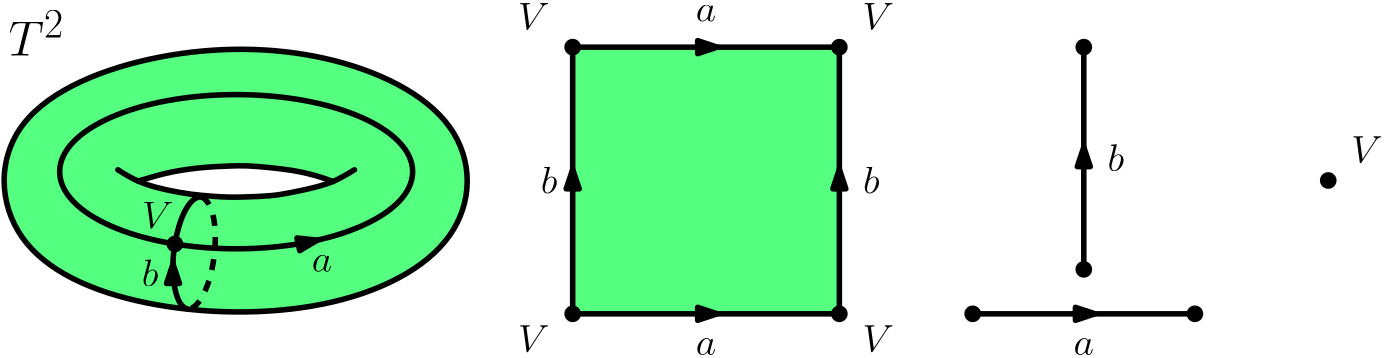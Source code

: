 <?xml version="1.0"?>
<!DOCTYPE ipe SYSTEM "ipe.dtd">
<ipe version="70107" creator="Ipe 7.1.8">
<info created="D:20140725150342" modified="D:20160228122000"/>
<ipestyle name="basic">
<symbol name="arrow/arc(spx)">
<path stroke="sym-stroke" fill="sym-stroke" pen="sym-pen">
0 0 m
-1 0.333 l
-1 -0.333 l
h
</path>
</symbol>
<symbol name="arrow/farc(spx)">
<path stroke="sym-stroke" fill="white" pen="sym-pen">
0 0 m
-1 0.333 l
-1 -0.333 l
h
</path>
</symbol>
<symbol name="mark/circle(sx)" transformations="translations">
<path fill="sym-stroke">
0.6 0 0 0.6 0 0 e
0.4 0 0 0.4 0 0 e
</path>
</symbol>
<symbol name="mark/disk(sx)" transformations="translations">
<path fill="sym-stroke">
0.6 0 0 0.6 0 0 e
</path>
</symbol>
<symbol name="mark/fdisk(sfx)" transformations="translations">
<group>
<path fill="sym-fill">
0.5 0 0 0.5 0 0 e
</path>
<path fill="sym-stroke" fillrule="eofill">
0.6 0 0 0.6 0 0 e
0.4 0 0 0.4 0 0 e
</path>
</group>
</symbol>
<symbol name="mark/box(sx)" transformations="translations">
<path fill="sym-stroke" fillrule="eofill">
-0.6 -0.6 m
0.6 -0.6 l
0.6 0.6 l
-0.6 0.6 l
h
-0.4 -0.4 m
0.4 -0.4 l
0.4 0.4 l
-0.4 0.4 l
h
</path>
</symbol>
<symbol name="mark/square(sx)" transformations="translations">
<path fill="sym-stroke">
-0.6 -0.6 m
0.6 -0.6 l
0.6 0.6 l
-0.6 0.6 l
h
</path>
</symbol>
<symbol name="mark/fsquare(sfx)" transformations="translations">
<group>
<path fill="sym-fill">
-0.5 -0.5 m
0.5 -0.5 l
0.5 0.5 l
-0.5 0.5 l
h
</path>
<path fill="sym-stroke" fillrule="eofill">
-0.6 -0.6 m
0.6 -0.6 l
0.6 0.6 l
-0.6 0.6 l
h
-0.4 -0.4 m
0.4 -0.4 l
0.4 0.4 l
-0.4 0.4 l
h
</path>
</group>
</symbol>
<symbol name="mark/cross(sx)" transformations="translations">
<group>
<path fill="sym-stroke">
-0.43 -0.57 m
0.57 0.43 l
0.43 0.57 l
-0.57 -0.43 l
h
</path>
<path fill="sym-stroke">
-0.43 0.57 m
0.57 -0.43 l
0.43 -0.57 l
-0.57 0.43 l
h
</path>
</group>
</symbol>
<symbol name="arrow/fnormal(spx)">
<path stroke="sym-stroke" fill="white" pen="sym-pen">
0 0 m
-1 0.333 l
-1 -0.333 l
h
</path>
</symbol>
<symbol name="arrow/pointed(spx)">
<path stroke="sym-stroke" fill="sym-stroke" pen="sym-pen">
0 0 m
-1 0.333 l
-0.8 0 l
-1 -0.333 l
h
</path>
</symbol>
<symbol name="arrow/fpointed(spx)">
<path stroke="sym-stroke" fill="white" pen="sym-pen">
0 0 m
-1 0.333 l
-0.8 0 l
-1 -0.333 l
h
</path>
</symbol>
<symbol name="arrow/linear(spx)">
<path stroke="sym-stroke" pen="sym-pen">
-1 0.333 m
0 0 l
-1 -0.333 l
</path>
</symbol>
<symbol name="arrow/fdouble(spx)">
<path stroke="sym-stroke" fill="white" pen="sym-pen">
0 0 m
-1 0.333 l
-1 -0.333 l
h
-1 0 m
-2 0.333 l
-2 -0.333 l
h
</path>
</symbol>
<symbol name="arrow/double(spx)">
<path stroke="sym-stroke" fill="sym-stroke" pen="sym-pen">
0 0 m
-1 0.333 l
-1 -0.333 l
h
-1 0 m
-2 0.333 l
-2 -0.333 l
h
</path>
</symbol>
<pen name="heavier" value="0.8"/>
<pen name="fat" value="1.2"/>
<pen name="ultrafat" value="2"/>
<symbolsize name="large" value="5"/>
<symbolsize name="small" value="2"/>
<symbolsize name="tiny" value="1.1"/>
<arrowsize name="large" value="10"/>
<arrowsize name="small" value="5"/>
<arrowsize name="tiny" value="3"/>
<color name="red" value="1 0 0"/>
<color name="green" value="0 1 0"/>
<color name="blue" value="0 0 1"/>
<color name="yellow" value="1 1 0"/>
<color name="orange" value="1 0.647 0"/>
<color name="gold" value="1 0.843 0"/>
<color name="purple" value="0.627 0.125 0.941"/>
<color name="gray" value="0.745"/>
<color name="brown" value="0.647 0.165 0.165"/>
<color name="navy" value="0 0 0.502"/>
<color name="pink" value="1 0.753 0.796"/>
<color name="seagreen" value="0.18 0.545 0.341"/>
<color name="turquoise" value="0.251 0.878 0.816"/>
<color name="violet" value="0.933 0.51 0.933"/>
<color name="darkblue" value="0 0 0.545"/>
<color name="darkcyan" value="0 0.545 0.545"/>
<color name="darkgray" value="0.663"/>
<color name="darkgreen" value="0 0.392 0"/>
<color name="darkmagenta" value="0.545 0 0.545"/>
<color name="darkorange" value="1 0.549 0"/>
<color name="darkred" value="0.545 0 0"/>
<color name="lightblue" value="0.678 0.847 0.902"/>
<color name="lightcyan" value="0.878 1 1"/>
<color name="lightgray" value="0.827"/>
<color name="lightgreen" value="0.565 0.933 0.565"/>
<color name="lightyellow" value="1 1 0.878"/>
<dashstyle name="dashed" value="[4] 0"/>
<dashstyle name="dotted" value="[1 3] 0"/>
<dashstyle name="dash dotted" value="[4 2 1 2] 0"/>
<dashstyle name="dash dot dotted" value="[4 2 1 2 1 2] 0"/>
<textsize name="large" value="\large"/>
<textsize name="small" value="\small"/>
<textsize name="tiny" value="\tiny"/>
<textsize name="Large" value="\Large"/>
<textsize name="LARGE" value="\LARGE"/>
<textsize name="huge" value="\huge"/>
<textsize name="Huge" value="\Huge"/>
<textsize name="footnote" value="\footnotesize"/>
<textstyle name="center" begin="\begin{center}" end="\end{center}"/>
<textstyle name="itemize" begin="\begin{itemize}" end="\end{itemize}"/>
<textstyle name="item" begin="\begin{itemize}\item{}" end="\end{itemize}"/>
<gridsize name="4 pts" value="4"/>
<gridsize name="8 pts (~3 mm)" value="8"/>
<gridsize name="16 pts (~6 mm)" value="16"/>
<gridsize name="32 pts (~12 mm)" value="32"/>
<gridsize name="10 pts (~3.5 mm)" value="10"/>
<gridsize name="20 pts (~7 mm)" value="20"/>
<gridsize name="14 pts (~5 mm)" value="14"/>
<gridsize name="28 pts (~10 mm)" value="28"/>
<gridsize name="56 pts (~20 mm)" value="56"/>
<anglesize name="90 deg" value="90"/>
<anglesize name="60 deg" value="60"/>
<anglesize name="45 deg" value="45"/>
<anglesize name="30 deg" value="30"/>
<anglesize name="22.5 deg" value="22.5"/>
<tiling name="falling" angle="-60" step="4" width="1"/>
<tiling name="rising" angle="30" step="4" width="1"/>
</ipestyle>
<page>
<layer name="alpha"/>
<view layers="alpha" active="alpha"/>
<path layer="alpha" stroke="black" fill="0.333 1 0.498" pen="ultrafat">
288 288 m
288 192 l
384 192 l
384 288 l
h
</path>
<path matrix="1 0 0 1 0 -16" stroke="black" pen="ultrafat">
432 208 m
512 208 l
</path>
<path stroke="black" pen="ultrafat">
472 208 m
472 288 l
</path>
<use matrix="1 0 0 1 0 -8" name="mark/disk(sx)" pos="560 248" size="large" stroke="black"/>
<path matrix="0.325774 0 0 0.325774 69.8249 102.459" stroke="black" fill="0.333 1 0.498" pen="ultrafat">
210.991 570.629
32.5214 498.147
36.6241 345.662
189.109 275.915
403.136 271.813
559.04 350.448
560.407 491.993
401.084 569.945 u
</path>
<path matrix="0.993789 0 0 0.434166 0.6721 137.484" stroke="black" pen="ultrafat">
63.9312 0 0 63.9312 167.217 243.405 e
</path>
<path stroke="black" pen="ultrafat">
149.615 193.806 m
148.698 193.748
147.101 195.174
146.322 196.317
145.188 199.096
144.374 203.023
144.037 207.741
144.134 211.767
144.395 214.686
145.074 219.025
146.17 223.472
147.482 227.158
148.736 229.733
150.274 231.99
151.769 233.386
153.077 233.998
153.849 234.083
154.281 234.035 s
</path>
<path stroke="black" dash="dashed" pen="ultrafat">
154.28 234.035 m
154.85 233.859
155.558 233.44
157.024 231.682
158.083 229.232
158.741 226.652
159.128 224.093
159.347 221.064
159.349 217.679
159.106 214.06
158.553 210.041
158.057 207.557
157.41 205.008
156.734 202.853
155.631 200.058
154.544 197.934
153.33 196.139
152.554 195.27
152.097 194.853
151.66 194.519
150.988 194.128
150.201 193.863
149.849 193.814 s
</path>
<text matrix="0.723902 0 0 0.723902 9.9444 -71.5643" pos="103.571 492.505" stroke="black" type="label" width="27.57" height="22.314" depth="0" valign="baseline" size="Huge">$T^2$</text>
<use name="mark/disk(sx)" pos="144.796 217.132" size="large" stroke="black"/>
<use name="mark/disk(sx)" pos="288 288" size="large" stroke="black"/>
<use name="mark/disk(sx)" pos="384 288" size="large" stroke="black"/>
<use name="mark/disk(sx)" pos="384 192" size="large" stroke="black"/>
<use name="mark/disk(sx)" pos="288 192" size="large" stroke="black"/>
<use matrix="1 0 0 1 0 -8" name="mark/disk(sx)" pos="432 200" size="large" stroke="black"/>
<use matrix="1 0 0 1 0 -8" name="mark/disk(sx)" pos="512 200" size="large" stroke="black"/>
<use matrix="1 0 0 1 0 -8" name="mark/disk(sx)" pos="472 216" size="large" stroke="black"/>
<use matrix="1 0 0 1 0 8" name="mark/disk(sx)" pos="472 280" size="large" stroke="black"/>
<path fill="white">
131.888 239.643
131.888 239.643
131.888 239.643
134.554 240.668
139.862 242.161
145.977 243.476
154.784 244.641
161.582 245.099
168.242 245.298
175.809 244.925
182.897 244.187
188.522 243.361
193.603 242.233
197.708 241.051
201.376 239.502
201.376 239.502
201.376 239.502
196.333 237.85
187.489 235.834
182.034 234.862
172.467 234.153
166.59 233.999
158.473 234.31
151.563 234.951
145.574 235.873
139.624 237.138
135.639 238.24 u
</path>
<path matrix="0.325774 0 0 0.325774 69.8249 102.459" stroke="black" pen="ultrafat" cap="1">
167.123 434.029 m
180.273 425.613
198.682 417.197
221.826 411.411
247.6 406.677
273.373 404.573
290.205 403.521
310.719 404.047
337.544 405.099
355.954 408.255
381.202 413.515
398.033 418.249
411.183 423.509
428.541 434.029 s
</path>
<path matrix="0.325774 0 0 0.325774 69.8249 102.459" stroke="black" pen="ultrafat" cap="1">
189.537 421.525 m
204.994 426.139
220.248 430.347
236.554 433.503
255.49 436.133
276.529 437.711
291.783 438.237
308.615 438.763
333.862 436.659
360.688 433.503
377.52 429.821
392.483 425.66
404.784 421.068 s
</path>
<path stroke="black" fill="white" pen="ultrafat" arrow="normal/normal">
194.584 218.189 m
196.077 218.516 l
</path>
<path stroke="black" fill="white" pen="ultrafat" arrow="normal/normal">
144.107 207.706 m
144.102 209.936 l
</path>
<path stroke="black" fill="white" pen="ultrafat" arrow="normal/normal">
332 288 m
340 288 l
</path>
<path stroke="black" fill="white" pen="ultrafat" arrow="normal/normal">
332 192 m
340 192 l
</path>
<path stroke="black" fill="white" pen="ultrafat" arrow="normal/normal">
384 236 m
384 244 l
</path>
<path stroke="black" fill="white" pen="ultrafat" arrow="normal/normal">
288 236 m
288 244 l
</path>
<path stroke="black" fill="white" pen="ultrafat" arrow="normal/normal">
468 192 m
476 192 l
</path>
<path stroke="black" fill="white" pen="ultrafat" arrow="normal/normal">
472 244 m
472 252 l
</path>
<text matrix="1 0 0 1 29.3416 -269.87" transformations="translations" pos="103.571 492.505" stroke="black" type="label" width="11.311" height="9.803" depth="0" valign="baseline" size="Large">$V$</text>
<text matrix="1 0 0 1 90.5002 -285.338" transformations="translations" pos="103.571 492.505" stroke="black" type="label" width="7.374" height="6.177" depth="0" valign="baseline" size="Large">$a$</text>
<text matrix="1 0 0 1 29.2561 -290.651" transformations="translations" pos="103.571 492.505" stroke="black" type="label" width="5.973" height="9.963" depth="0" valign="baseline" size="Large">$b$</text>
<text matrix="1 0 0 1 164.73 -198.335" transformations="translations" pos="103.571 492.505" stroke="black" type="label" width="11.311" height="9.803" depth="0" valign="baseline" size="Large">$V$</text>
<text matrix="1 0 0 1 288.73 -198.335" transformations="translations" pos="103.571 492.505" stroke="black" type="label" width="11.311" height="9.803" depth="0" valign="baseline" size="Large">$V$</text>
<text matrix="1 0 0 1 288.73 -314.335" transformations="translations" pos="103.571 492.505" stroke="black" type="label" width="11.311" height="9.803" depth="0" valign="baseline" size="Large">$V$</text>
<text matrix="1 0 0 1 164.73 -314.335" transformations="translations" pos="103.571 492.505" stroke="black" type="label" width="11.311" height="9.803" depth="0" valign="baseline" size="Large">$V$</text>
<text matrix="1 0 0 1 228.757 -195.3" transformations="translations" pos="103.571 492.505" stroke="black" type="label" width="7.374" height="6.177" depth="0" valign="baseline" size="Large">$a$</text>
<text matrix="1 0 0 1 228.757 -315.3" transformations="translations" pos="103.571 492.505" stroke="black" type="label" width="7.374" height="6.177" depth="0" valign="baseline" size="Large">$a$</text>
<text matrix="1 0 0 1 172.973 -257.201" transformations="translations" pos="103.571 492.505" stroke="black" type="label" width="5.973" height="9.963" depth="0" valign="baseline" size="Large">$b$</text>
<text matrix="1 0 0 1 288.973 -257.201" transformations="translations" pos="103.571 492.505" stroke="black" type="label" width="5.973" height="9.963" depth="0" valign="baseline" size="Large">$b$</text>
<text matrix="1 0 0 1 376.973 -249.201" transformations="translations" pos="103.571 492.505" stroke="black" type="label" width="5.973" height="9.963" depth="0" valign="baseline" size="Large">$b$</text>
<text matrix="1 0 0 1 364.757 -315.3" transformations="translations" pos="103.571 492.505" stroke="black" type="label" width="7.374" height="6.177" depth="0" valign="baseline" size="Large">$a$</text>
<text matrix="1 0 0 1 464.73 -246.335" transformations="translations" pos="103.571 492.505" stroke="black" type="label" width="11.311" height="9.803" depth="0" valign="baseline" size="Large">$V$</text>
</page>
</ipe>
